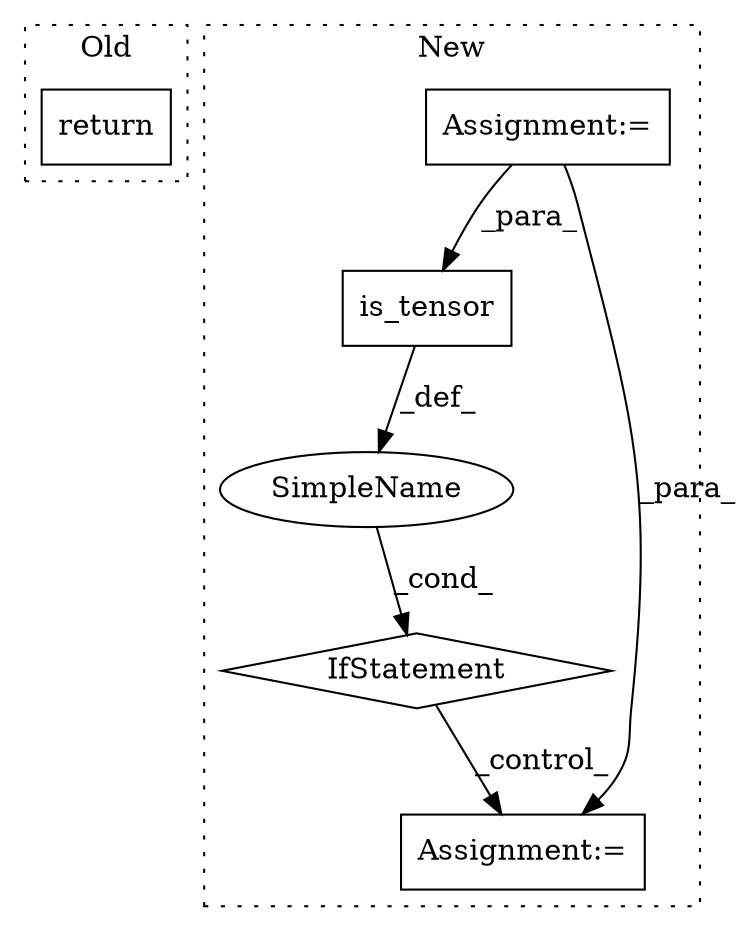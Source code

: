 digraph G {
subgraph cluster0 {
1 [label="return" a="41" s="2093" l="7" shape="box"];
label = "Old";
style="dotted";
}
subgraph cluster1 {
2 [label="is_tensor" a="32" s="1610,1625" l="10,1" shape="box"];
3 [label="IfStatement" a="25" s="1599,1626" l="4,2" shape="diamond"];
4 [label="Assignment:=" a="7" s="1537" l="5" shape="box"];
5 [label="Assignment:=" a="7" s="1956" l="1" shape="box"];
6 [label="SimpleName" a="42" s="" l="" shape="ellipse"];
label = "New";
style="dotted";
}
2 -> 6 [label="_def_"];
3 -> 5 [label="_control_"];
4 -> 5 [label="_para_"];
4 -> 2 [label="_para_"];
6 -> 3 [label="_cond_"];
}
